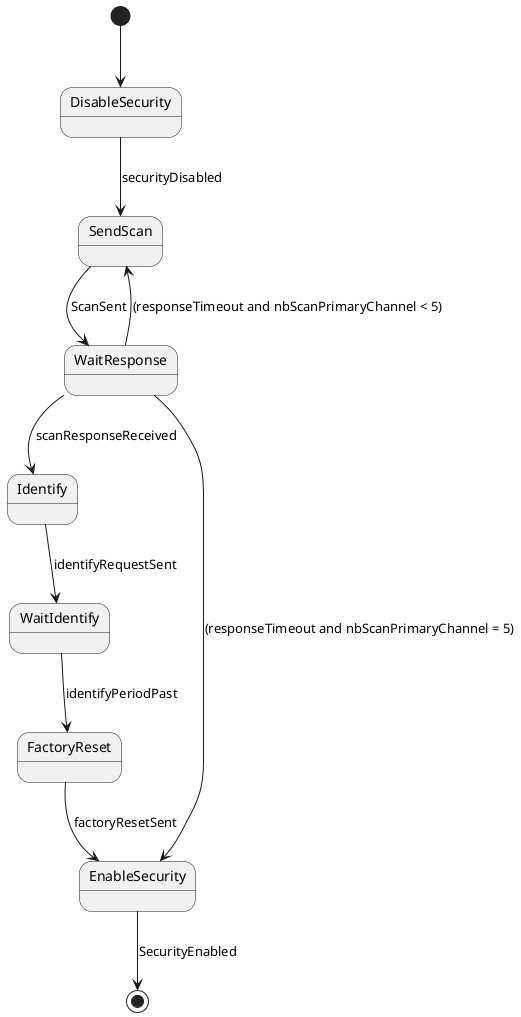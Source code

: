@startuml
[*] --> DisableSecurity
DisableSecurity --> SendScan : securityDisabled
SendScan --> WaitResponse : ScanSent
WaitResponse --> SendScan : (responseTimeout and nbScanPrimaryChannel < 5)
WaitResponse --> Identify : scanResponseReceived
WaitResponse --> EnableSecurity : (responseTimeout and nbScanPrimaryChannel = 5)
Identify --> WaitIdentify : identifyRequestSent
WaitIdentify --> FactoryReset : identifyPeriodPast
FactoryReset --> EnableSecurity : factoryResetSent
EnableSecurity --> [*] : SecurityEnabled
@enduml
